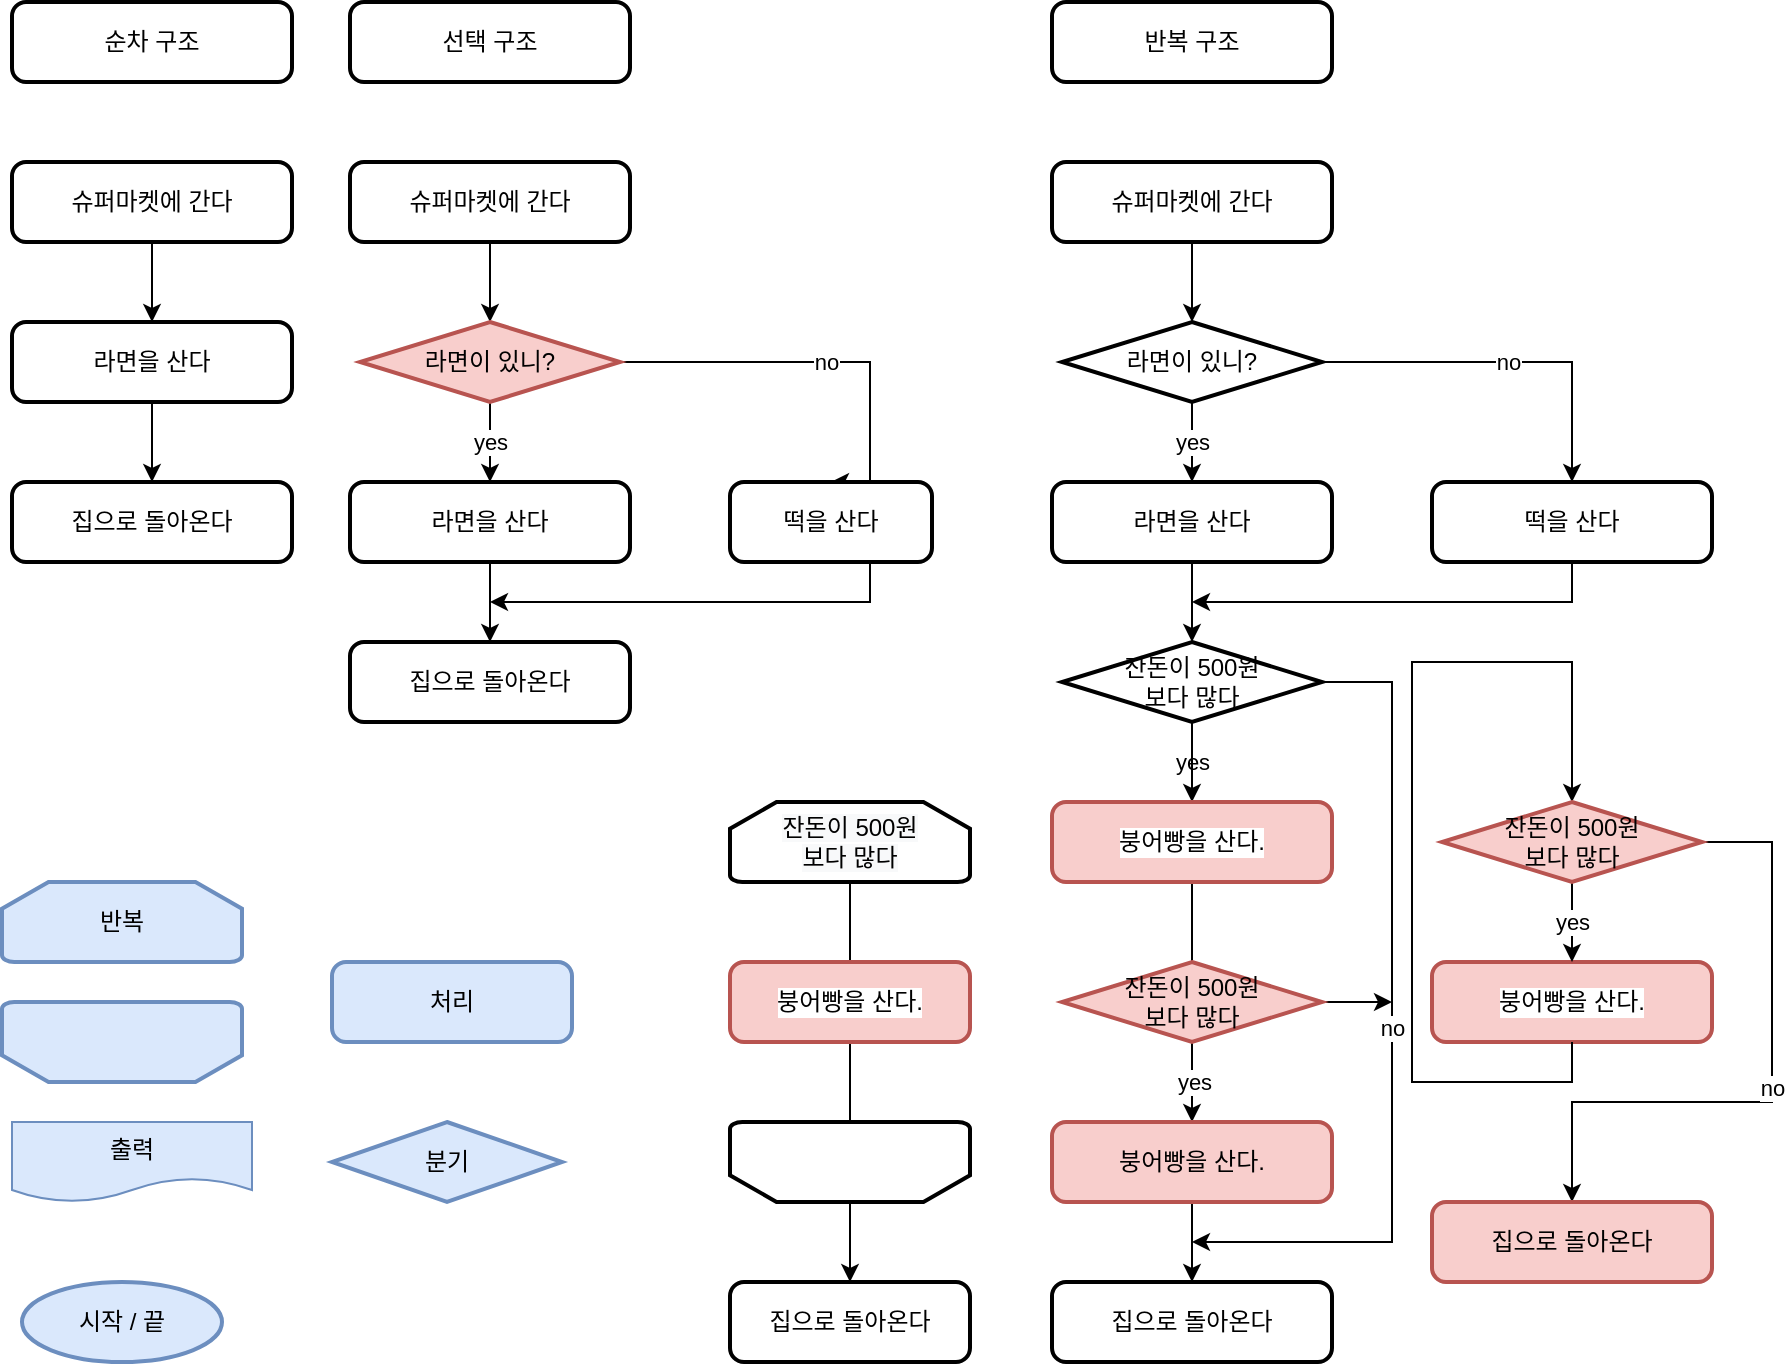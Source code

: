 <mxfile version="16.4.0" type="device"><diagram id="5EqtyLAdO5ki_L0ucvqz" name="Page-1"><mxGraphModel dx="965" dy="701" grid="1" gridSize="10" guides="1" tooltips="1" connect="1" arrows="1" fold="1" page="1" pageScale="1" pageWidth="827" pageHeight="1169" math="0" shadow="0"><root><mxCell id="0"/><mxCell id="1" parent="0"/><mxCell id="JafbFxn-6TAy5oJ8ox5Y-5" value="" style="edgeStyle=orthogonalEdgeStyle;rounded=0;orthogonalLoop=1;jettySize=auto;html=1;" parent="1" source="JafbFxn-6TAy5oJ8ox5Y-1" target="JafbFxn-6TAy5oJ8ox5Y-4" edge="1"><mxGeometry relative="1" as="geometry"/></mxCell><mxCell id="JafbFxn-6TAy5oJ8ox5Y-1" value="슈퍼마켓에 간다" style="rounded=1;whiteSpace=wrap;html=1;absoluteArcSize=1;arcSize=14;strokeWidth=2;" parent="1" vertex="1"><mxGeometry x="80" y="120" width="140" height="40" as="geometry"/></mxCell><mxCell id="JafbFxn-6TAy5oJ8ox5Y-3" value="집으로 돌아온다" style="rounded=1;whiteSpace=wrap;html=1;absoluteArcSize=1;arcSize=14;strokeWidth=2;" parent="1" vertex="1"><mxGeometry x="80" y="280" width="140" height="40" as="geometry"/></mxCell><mxCell id="JafbFxn-6TAy5oJ8ox5Y-6" value="" style="edgeStyle=orthogonalEdgeStyle;rounded=0;orthogonalLoop=1;jettySize=auto;html=1;" parent="1" source="JafbFxn-6TAy5oJ8ox5Y-4" target="JafbFxn-6TAy5oJ8ox5Y-3" edge="1"><mxGeometry relative="1" as="geometry"/></mxCell><mxCell id="JafbFxn-6TAy5oJ8ox5Y-4" value="라면을 산다" style="rounded=1;whiteSpace=wrap;html=1;absoluteArcSize=1;arcSize=14;strokeWidth=2;" parent="1" vertex="1"><mxGeometry x="80" y="200" width="140" height="40" as="geometry"/></mxCell><mxCell id="JafbFxn-6TAy5oJ8ox5Y-7" value="순차 구조" style="rounded=1;whiteSpace=wrap;html=1;absoluteArcSize=1;arcSize=14;strokeWidth=2;" parent="1" vertex="1"><mxGeometry x="80" y="40" width="140" height="40" as="geometry"/></mxCell><mxCell id="JafbFxn-6TAy5oJ8ox5Y-8" value="선택 구조" style="rounded=1;whiteSpace=wrap;html=1;absoluteArcSize=1;arcSize=14;strokeWidth=2;" parent="1" vertex="1"><mxGeometry x="249" y="40" width="140" height="40" as="geometry"/></mxCell><mxCell id="uxKaktvrOBXsi4OqvbjE-22" style="edgeStyle=orthogonalEdgeStyle;rounded=0;orthogonalLoop=1;jettySize=auto;html=1;" edge="1" parent="1" source="JafbFxn-6TAy5oJ8ox5Y-11"><mxGeometry relative="1" as="geometry"><mxPoint x="319" y="200" as="targetPoint"/><Array as="points"><mxPoint x="319" y="190"/><mxPoint x="319" y="190"/></Array></mxGeometry></mxCell><mxCell id="JafbFxn-6TAy5oJ8ox5Y-11" value="슈퍼마켓에 간다" style="rounded=1;whiteSpace=wrap;html=1;absoluteArcSize=1;arcSize=14;strokeWidth=2;" parent="1" vertex="1"><mxGeometry x="249" y="120" width="140" height="40" as="geometry"/></mxCell><mxCell id="JafbFxn-6TAy5oJ8ox5Y-12" value="집으로 돌아온다" style="rounded=1;whiteSpace=wrap;html=1;absoluteArcSize=1;arcSize=14;strokeWidth=2;" parent="1" vertex="1"><mxGeometry x="249" y="360" width="140" height="40" as="geometry"/></mxCell><mxCell id="JafbFxn-6TAy5oJ8ox5Y-23" style="edgeStyle=orthogonalEdgeStyle;rounded=0;orthogonalLoop=1;jettySize=auto;html=1;entryX=0.5;entryY=0;entryDx=0;entryDy=0;" parent="1" source="JafbFxn-6TAy5oJ8ox5Y-14" edge="1"><mxGeometry relative="1" as="geometry"><mxPoint x="319" y="360" as="targetPoint"/></mxGeometry></mxCell><mxCell id="JafbFxn-6TAy5oJ8ox5Y-14" value="라면을 산다" style="rounded=1;whiteSpace=wrap;html=1;absoluteArcSize=1;arcSize=14;strokeWidth=2;" parent="1" vertex="1"><mxGeometry x="249" y="280" width="140" height="40" as="geometry"/></mxCell><mxCell id="JafbFxn-6TAy5oJ8ox5Y-17" value="no" style="edgeStyle=orthogonalEdgeStyle;rounded=0;orthogonalLoop=1;jettySize=auto;html=1;entryX=0.5;entryY=0;entryDx=0;entryDy=0;" parent="1" source="JafbFxn-6TAy5oJ8ox5Y-15" target="JafbFxn-6TAy5oJ8ox5Y-16" edge="1"><mxGeometry relative="1" as="geometry"><Array as="points"><mxPoint x="509" y="220"/></Array></mxGeometry></mxCell><mxCell id="uxKaktvrOBXsi4OqvbjE-23" value="yes" style="edgeStyle=orthogonalEdgeStyle;rounded=0;orthogonalLoop=1;jettySize=auto;html=1;entryX=0.5;entryY=0;entryDx=0;entryDy=0;" edge="1" parent="1" source="JafbFxn-6TAy5oJ8ox5Y-15" target="JafbFxn-6TAy5oJ8ox5Y-14"><mxGeometry relative="1" as="geometry"/></mxCell><mxCell id="JafbFxn-6TAy5oJ8ox5Y-15" value="라면이 있니?" style="strokeWidth=2;html=1;shape=mxgraph.flowchart.decision;whiteSpace=wrap;fillColor=#f8cecc;strokeColor=#b85450;" parent="1" vertex="1"><mxGeometry x="254" y="200" width="130" height="40" as="geometry"/></mxCell><mxCell id="JafbFxn-6TAy5oJ8ox5Y-24" style="edgeStyle=orthogonalEdgeStyle;rounded=0;orthogonalLoop=1;jettySize=auto;html=1;" parent="1" source="JafbFxn-6TAy5oJ8ox5Y-16" edge="1"><mxGeometry relative="1" as="geometry"><mxPoint x="319.0" y="340" as="targetPoint"/><Array as="points"><mxPoint x="509" y="340"/></Array></mxGeometry></mxCell><mxCell id="JafbFxn-6TAy5oJ8ox5Y-16" value="떡을 산다" style="rounded=1;whiteSpace=wrap;html=1;absoluteArcSize=1;arcSize=14;strokeWidth=2;" parent="1" vertex="1"><mxGeometry x="439" y="280" width="101" height="40" as="geometry"/></mxCell><mxCell id="JafbFxn-6TAy5oJ8ox5Y-25" value="반복 구조" style="rounded=1;whiteSpace=wrap;html=1;absoluteArcSize=1;arcSize=14;strokeWidth=2;" parent="1" vertex="1"><mxGeometry x="600" y="40" width="140" height="40" as="geometry"/></mxCell><mxCell id="uxKaktvrOBXsi4OqvbjE-24" style="edgeStyle=orthogonalEdgeStyle;rounded=0;orthogonalLoop=1;jettySize=auto;html=1;entryX=0.5;entryY=0;entryDx=0;entryDy=0;entryPerimeter=0;" edge="1" parent="1" source="JafbFxn-6TAy5oJ8ox5Y-26" target="JafbFxn-6TAy5oJ8ox5Y-32"><mxGeometry relative="1" as="geometry"/></mxCell><mxCell id="JafbFxn-6TAy5oJ8ox5Y-26" value="슈퍼마켓에 간다" style="rounded=1;whiteSpace=wrap;html=1;absoluteArcSize=1;arcSize=14;strokeWidth=2;" parent="1" vertex="1"><mxGeometry x="600" y="120" width="140" height="40" as="geometry"/></mxCell><mxCell id="JafbFxn-6TAy5oJ8ox5Y-27" value="집으로 돌아온다" style="rounded=1;whiteSpace=wrap;html=1;absoluteArcSize=1;arcSize=14;strokeWidth=2;" parent="1" vertex="1"><mxGeometry x="600" y="680" width="140" height="40" as="geometry"/></mxCell><mxCell id="JafbFxn-6TAy5oJ8ox5Y-28" style="edgeStyle=orthogonalEdgeStyle;rounded=0;orthogonalLoop=1;jettySize=auto;html=1;entryX=0.5;entryY=0;entryDx=0;entryDy=0;" parent="1" source="JafbFxn-6TAy5oJ8ox5Y-29" edge="1"><mxGeometry relative="1" as="geometry"><mxPoint x="670" y="360" as="targetPoint"/></mxGeometry></mxCell><mxCell id="JafbFxn-6TAy5oJ8ox5Y-29" value="라면을 산다" style="rounded=1;whiteSpace=wrap;html=1;absoluteArcSize=1;arcSize=14;strokeWidth=2;" parent="1" vertex="1"><mxGeometry x="600" y="280" width="140" height="40" as="geometry"/></mxCell><mxCell id="JafbFxn-6TAy5oJ8ox5Y-30" value="no" style="edgeStyle=orthogonalEdgeStyle;rounded=0;orthogonalLoop=1;jettySize=auto;html=1;entryX=0.5;entryY=0;entryDx=0;entryDy=0;" parent="1" source="JafbFxn-6TAy5oJ8ox5Y-32" target="JafbFxn-6TAy5oJ8ox5Y-34" edge="1"><mxGeometry relative="1" as="geometry"><Array as="points"><mxPoint x="860" y="220"/></Array></mxGeometry></mxCell><mxCell id="JafbFxn-6TAy5oJ8ox5Y-44" value="yes" style="edgeStyle=orthogonalEdgeStyle;rounded=0;orthogonalLoop=1;jettySize=auto;html=1;entryX=0.5;entryY=0;entryDx=0;entryDy=0;" parent="1" source="JafbFxn-6TAy5oJ8ox5Y-32" target="JafbFxn-6TAy5oJ8ox5Y-29" edge="1"><mxGeometry relative="1" as="geometry"/></mxCell><mxCell id="JafbFxn-6TAy5oJ8ox5Y-32" value="라면이 있니?" style="strokeWidth=2;html=1;shape=mxgraph.flowchart.decision;whiteSpace=wrap;" parent="1" vertex="1"><mxGeometry x="605" y="200" width="130" height="40" as="geometry"/></mxCell><mxCell id="JafbFxn-6TAy5oJ8ox5Y-33" style="edgeStyle=orthogonalEdgeStyle;rounded=0;orthogonalLoop=1;jettySize=auto;html=1;" parent="1" source="JafbFxn-6TAy5oJ8ox5Y-34" edge="1"><mxGeometry relative="1" as="geometry"><mxPoint x="670" y="340" as="targetPoint"/><Array as="points"><mxPoint x="860" y="340"/></Array></mxGeometry></mxCell><mxCell id="JafbFxn-6TAy5oJ8ox5Y-34" value="떡을 산다" style="rounded=1;whiteSpace=wrap;html=1;absoluteArcSize=1;arcSize=14;strokeWidth=2;" parent="1" vertex="1"><mxGeometry x="790" y="280" width="140" height="40" as="geometry"/></mxCell><mxCell id="JafbFxn-6TAy5oJ8ox5Y-39" value="yes" style="edgeStyle=orthogonalEdgeStyle;rounded=0;orthogonalLoop=1;jettySize=auto;html=1;entryX=0.5;entryY=0;entryDx=0;entryDy=0;" parent="1" source="JafbFxn-6TAy5oJ8ox5Y-36" target="JafbFxn-6TAy5oJ8ox5Y-38" edge="1"><mxGeometry relative="1" as="geometry"/></mxCell><mxCell id="JafbFxn-6TAy5oJ8ox5Y-48" style="edgeStyle=orthogonalEdgeStyle;rounded=0;orthogonalLoop=1;jettySize=auto;html=1;entryX=0.5;entryY=0;entryDx=0;entryDy=0;" parent="1" source="JafbFxn-6TAy5oJ8ox5Y-36" target="JafbFxn-6TAy5oJ8ox5Y-27" edge="1"><mxGeometry relative="1" as="geometry"/></mxCell><mxCell id="JafbFxn-6TAy5oJ8ox5Y-53" value="no" style="edgeStyle=orthogonalEdgeStyle;rounded=0;orthogonalLoop=1;jettySize=auto;html=1;" parent="1" source="JafbFxn-6TAy5oJ8ox5Y-36" edge="1"><mxGeometry relative="1" as="geometry"><mxPoint x="670" y="660" as="targetPoint"/><Array as="points"><mxPoint x="770" y="380"/><mxPoint x="770" y="660"/></Array></mxGeometry></mxCell><mxCell id="JafbFxn-6TAy5oJ8ox5Y-36" value="잔돈이 500원 &lt;br&gt;보다 많다" style="strokeWidth=2;html=1;shape=mxgraph.flowchart.decision;whiteSpace=wrap;" parent="1" vertex="1"><mxGeometry x="605" y="360" width="130" height="40" as="geometry"/></mxCell><mxCell id="JafbFxn-6TAy5oJ8ox5Y-38" value="붕어빵을 산다." style="rounded=1;whiteSpace=wrap;html=1;absoluteArcSize=1;arcSize=14;strokeWidth=2;labelBackgroundColor=default;fillColor=#f8cecc;strokeColor=#b85450;" parent="1" vertex="1"><mxGeometry x="600" y="440" width="140" height="40" as="geometry"/></mxCell><mxCell id="JafbFxn-6TAy5oJ8ox5Y-52" style="edgeStyle=orthogonalEdgeStyle;rounded=0;orthogonalLoop=1;jettySize=auto;html=1;exitX=1;exitY=0.5;exitDx=0;exitDy=0;exitPerimeter=0;" parent="1" source="JafbFxn-6TAy5oJ8ox5Y-46" edge="1"><mxGeometry relative="1" as="geometry"><mxPoint x="770" y="540" as="targetPoint"/></mxGeometry></mxCell><mxCell id="JafbFxn-6TAy5oJ8ox5Y-54" value="yes" style="edgeStyle=orthogonalEdgeStyle;rounded=0;orthogonalLoop=1;jettySize=auto;html=1;" parent="1" source="JafbFxn-6TAy5oJ8ox5Y-46" edge="1"><mxGeometry relative="1" as="geometry"><mxPoint x="670" y="600" as="targetPoint"/></mxGeometry></mxCell><mxCell id="JafbFxn-6TAy5oJ8ox5Y-46" value="잔돈이 500원 &lt;br&gt;보다 많다" style="strokeWidth=2;html=1;shape=mxgraph.flowchart.decision;whiteSpace=wrap;fillColor=#f8cecc;strokeColor=#b85450;" parent="1" vertex="1"><mxGeometry x="605" y="520" width="130" height="40" as="geometry"/></mxCell><mxCell id="JafbFxn-6TAy5oJ8ox5Y-47" value="붕어빵을 산다." style="rounded=1;whiteSpace=wrap;html=1;absoluteArcSize=1;arcSize=14;strokeWidth=2;fillColor=#f8cecc;strokeColor=#b85450;" parent="1" vertex="1"><mxGeometry x="600" y="600" width="140" height="40" as="geometry"/></mxCell><mxCell id="JafbFxn-6TAy5oJ8ox5Y-55" value="붕어빵을 산다." style="rounded=1;whiteSpace=wrap;html=1;absoluteArcSize=1;arcSize=14;strokeWidth=2;labelBackgroundColor=default;fillColor=#f8cecc;strokeColor=#b85450;" parent="1" vertex="1"><mxGeometry x="790" y="520" width="140" height="40" as="geometry"/></mxCell><mxCell id="JafbFxn-6TAy5oJ8ox5Y-61" style="edgeStyle=orthogonalEdgeStyle;rounded=0;orthogonalLoop=1;jettySize=auto;html=1;exitX=0.5;exitY=1;exitDx=0;exitDy=0;entryX=0.5;entryY=0;entryDx=0;entryDy=0;entryPerimeter=0;" parent="1" source="JafbFxn-6TAy5oJ8ox5Y-55" target="JafbFxn-6TAy5oJ8ox5Y-57" edge="1"><mxGeometry relative="1" as="geometry"><mxPoint x="860" y="430" as="targetPoint"/><mxPoint x="860" y="570" as="sourcePoint"/><Array as="points"><mxPoint x="860" y="580"/><mxPoint x="780" y="580"/><mxPoint x="780" y="370"/><mxPoint x="860" y="370"/></Array></mxGeometry></mxCell><mxCell id="JafbFxn-6TAy5oJ8ox5Y-64" value="yes" style="edgeStyle=orthogonalEdgeStyle;rounded=0;orthogonalLoop=1;jettySize=auto;html=1;entryX=0.5;entryY=0;entryDx=0;entryDy=0;" parent="1" source="JafbFxn-6TAy5oJ8ox5Y-57" target="JafbFxn-6TAy5oJ8ox5Y-55" edge="1"><mxGeometry relative="1" as="geometry"/></mxCell><mxCell id="JafbFxn-6TAy5oJ8ox5Y-65" value="no" style="edgeStyle=orthogonalEdgeStyle;rounded=0;orthogonalLoop=1;jettySize=auto;html=1;entryX=0.5;entryY=0;entryDx=0;entryDy=0;" parent="1" source="JafbFxn-6TAy5oJ8ox5Y-57" target="JafbFxn-6TAy5oJ8ox5Y-58" edge="1"><mxGeometry relative="1" as="geometry"><mxPoint x="860" y="630" as="targetPoint"/><Array as="points"><mxPoint x="960" y="460"/><mxPoint x="960" y="590"/><mxPoint x="860" y="590"/></Array></mxGeometry></mxCell><mxCell id="JafbFxn-6TAy5oJ8ox5Y-57" value="잔돈이 500원 &lt;br&gt;보다 많다" style="strokeWidth=2;html=1;shape=mxgraph.flowchart.decision;whiteSpace=wrap;fillColor=#f8cecc;strokeColor=#b85450;" parent="1" vertex="1"><mxGeometry x="795" y="440" width="130" height="40" as="geometry"/></mxCell><mxCell id="JafbFxn-6TAy5oJ8ox5Y-58" value="집으로 돌아온다" style="rounded=1;whiteSpace=wrap;html=1;absoluteArcSize=1;arcSize=14;strokeWidth=2;fillColor=#f8cecc;strokeColor=#b85450;" parent="1" vertex="1"><mxGeometry x="790" y="640" width="140" height="40" as="geometry"/></mxCell><mxCell id="uxKaktvrOBXsi4OqvbjE-12" style="edgeStyle=orthogonalEdgeStyle;rounded=0;orthogonalLoop=1;jettySize=auto;html=1;entryX=0.5;entryY=0;entryDx=0;entryDy=0;" edge="1" parent="1" source="uxKaktvrOBXsi4OqvbjE-2" target="uxKaktvrOBXsi4OqvbjE-5"><mxGeometry relative="1" as="geometry"/></mxCell><mxCell id="uxKaktvrOBXsi4OqvbjE-2" value="&#10;&#10;&lt;span style=&quot;color: rgb(0, 0, 0); font-family: helvetica; font-size: 12px; font-style: normal; font-weight: 400; letter-spacing: normal; text-align: center; text-indent: 0px; text-transform: none; word-spacing: 0px; background-color: rgb(248, 249, 250); display: inline; float: none;&quot;&gt;잔돈이 500원&lt;/span&gt;&lt;br style=&quot;color: rgb(0, 0, 0); font-family: helvetica; font-size: 12px; font-style: normal; font-weight: 400; letter-spacing: normal; text-align: center; text-indent: 0px; text-transform: none; word-spacing: 0px; background-color: rgb(248, 249, 250);&quot;&gt;&lt;span style=&quot;color: rgb(0, 0, 0); font-family: helvetica; font-size: 12px; font-style: normal; font-weight: 400; letter-spacing: normal; text-align: center; text-indent: 0px; text-transform: none; word-spacing: 0px; background-color: rgb(248, 249, 250); display: inline; float: none;&quot;&gt;보다 많다&lt;/span&gt;&#10;&#10;" style="strokeWidth=2;html=1;shape=mxgraph.flowchart.loop_limit;whiteSpace=wrap;direction=east;" vertex="1" parent="1"><mxGeometry x="439" y="440" width="120" height="40" as="geometry"/></mxCell><mxCell id="uxKaktvrOBXsi4OqvbjE-3" value="" style="strokeWidth=2;html=1;shape=mxgraph.flowchart.loop_limit;whiteSpace=wrap;direction=west;" vertex="1" parent="1"><mxGeometry x="439" y="600" width="120" height="40" as="geometry"/></mxCell><mxCell id="uxKaktvrOBXsi4OqvbjE-5" value="집으로 돌아온다" style="rounded=1;whiteSpace=wrap;html=1;absoluteArcSize=1;arcSize=14;strokeWidth=2;" vertex="1" parent="1"><mxGeometry x="439" y="680" width="120" height="40" as="geometry"/></mxCell><mxCell id="uxKaktvrOBXsi4OqvbjE-6" value="붕어빵을 산다." style="rounded=1;whiteSpace=wrap;html=1;absoluteArcSize=1;arcSize=14;strokeWidth=2;labelBackgroundColor=default;fillColor=#f8cecc;strokeColor=#b85450;" vertex="1" parent="1"><mxGeometry x="439" y="520" width="120" height="40" as="geometry"/></mxCell><mxCell id="uxKaktvrOBXsi4OqvbjE-13" value="처리" style="rounded=1;whiteSpace=wrap;html=1;absoluteArcSize=1;arcSize=14;strokeWidth=2;fillColor=#dae8fc;strokeColor=#6c8ebf;" vertex="1" parent="1"><mxGeometry x="240" y="520" width="120" height="40" as="geometry"/></mxCell><mxCell id="uxKaktvrOBXsi4OqvbjE-14" value="분기" style="strokeWidth=2;html=1;shape=mxgraph.flowchart.decision;whiteSpace=wrap;fillColor=#dae8fc;strokeColor=#6c8ebf;" vertex="1" parent="1"><mxGeometry x="240" y="600" width="115" height="40" as="geometry"/></mxCell><mxCell id="uxKaktvrOBXsi4OqvbjE-15" value="" style="strokeWidth=2;html=1;shape=mxgraph.flowchart.loop_limit;whiteSpace=wrap;direction=east;fillColor=#dae8fc;strokeColor=#6c8ebf;rotation=-180;" vertex="1" parent="1"><mxGeometry x="75" y="540" width="120" height="40" as="geometry"/></mxCell><mxCell id="uxKaktvrOBXsi4OqvbjE-16" value="출력" style="shape=document;whiteSpace=wrap;html=1;boundedLbl=1;fillColor=#dae8fc;strokeColor=#6c8ebf;" vertex="1" parent="1"><mxGeometry x="80" y="600" width="120" height="40" as="geometry"/></mxCell><mxCell id="uxKaktvrOBXsi4OqvbjE-18" value="시작 / 끝" style="strokeWidth=2;html=1;shape=mxgraph.flowchart.start_2;whiteSpace=wrap;fillColor=#dae8fc;strokeColor=#6c8ebf;" vertex="1" parent="1"><mxGeometry x="85" y="680" width="100" height="40" as="geometry"/></mxCell><mxCell id="uxKaktvrOBXsi4OqvbjE-19" value="반복" style="strokeWidth=2;html=1;shape=mxgraph.flowchart.loop_limit;whiteSpace=wrap;direction=east;fillColor=#dae8fc;strokeColor=#6c8ebf;" vertex="1" parent="1"><mxGeometry x="75" y="480" width="120" height="40" as="geometry"/></mxCell></root></mxGraphModel></diagram></mxfile>